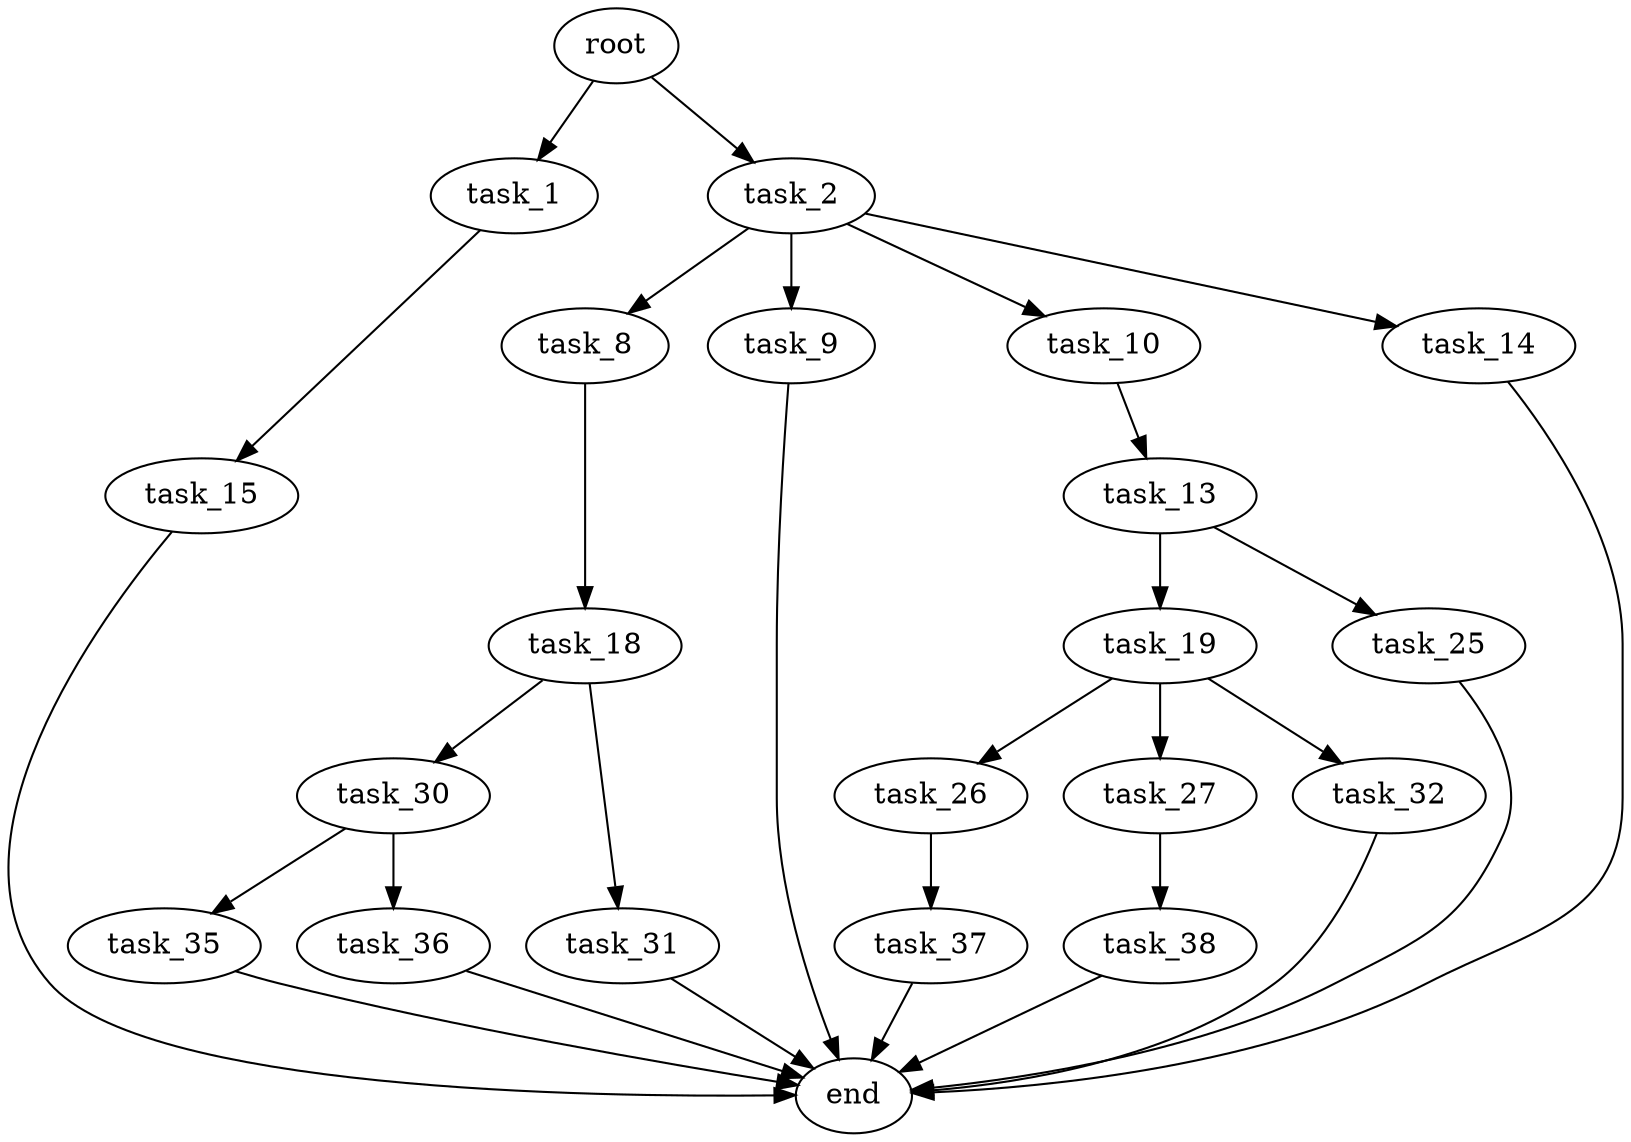 digraph G {
  root [size="0.000000"];
  task_1 [size="782757789696.000000"];
  task_2 [size="461200297286.000000"];
  task_15 [size="1130886312305.000000"];
  task_8 [size="383087144187.000000"];
  task_9 [size="368293445632.000000"];
  task_10 [size="19386451956.000000"];
  task_14 [size="157147332576.000000"];
  task_18 [size="31133713938.000000"];
  end [size="0.000000"];
  task_13 [size="386536262885.000000"];
  task_19 [size="1073741824000.000000"];
  task_25 [size="28991029248.000000"];
  task_30 [size="23646869581.000000"];
  task_31 [size="168258816648.000000"];
  task_26 [size="7075070762.000000"];
  task_27 [size="843268630652.000000"];
  task_32 [size="2846125283.000000"];
  task_37 [size="782757789696.000000"];
  task_38 [size="12492121910.000000"];
  task_35 [size="322267413465.000000"];
  task_36 [size="8522653602.000000"];

  root -> task_1 [size="1.000000"];
  root -> task_2 [size="1.000000"];
  task_1 -> task_15 [size="679477248.000000"];
  task_2 -> task_8 [size="301989888.000000"];
  task_2 -> task_9 [size="301989888.000000"];
  task_2 -> task_10 [size="301989888.000000"];
  task_2 -> task_14 [size="301989888.000000"];
  task_15 -> end [size="1.000000"];
  task_8 -> task_18 [size="411041792.000000"];
  task_9 -> end [size="1.000000"];
  task_10 -> task_13 [size="679477248.000000"];
  task_14 -> end [size="1.000000"];
  task_18 -> task_30 [size="838860800.000000"];
  task_18 -> task_31 [size="838860800.000000"];
  task_13 -> task_19 [size="679477248.000000"];
  task_13 -> task_25 [size="679477248.000000"];
  task_19 -> task_26 [size="838860800.000000"];
  task_19 -> task_27 [size="838860800.000000"];
  task_19 -> task_32 [size="838860800.000000"];
  task_25 -> end [size="1.000000"];
  task_30 -> task_35 [size="838860800.000000"];
  task_30 -> task_36 [size="838860800.000000"];
  task_31 -> end [size="1.000000"];
  task_26 -> task_37 [size="838860800.000000"];
  task_27 -> task_38 [size="679477248.000000"];
  task_32 -> end [size="1.000000"];
  task_37 -> end [size="1.000000"];
  task_38 -> end [size="1.000000"];
  task_35 -> end [size="1.000000"];
  task_36 -> end [size="1.000000"];
}
